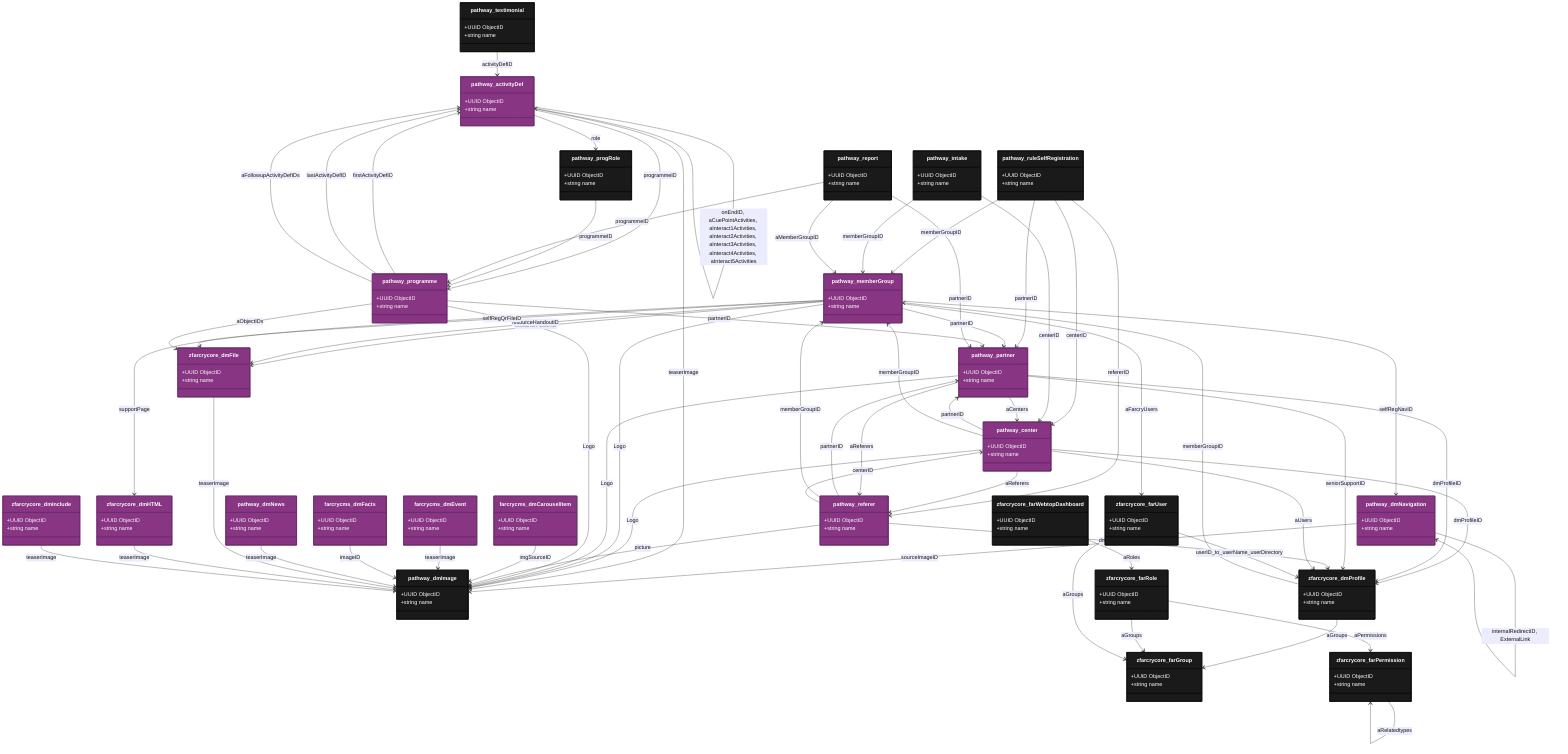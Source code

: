 classDiagram
    %% Parameters:
%%   Focus: dmImage
%%   Domains: provider
%%   Chart Type: Class
    class pathway_ruleSelfRegistration {
        +UUID ObjectID
        +string name
    }

    class pathway_dmImage {
        +UUID ObjectID
        +string name
    }

    class pathway_dmNavigation {
        +UUID ObjectID
        +string name
    }

    class pathway_dmNews {
        +UUID ObjectID
        +string name
    }

    class pathway_activityDef {
        +UUID ObjectID
        +string name
    }

    class pathway_center {
        +UUID ObjectID
        +string name
    }

    class pathway_intake {
        +UUID ObjectID
        +string name
    }

    class pathway_memberGroup {
        +UUID ObjectID
        +string name
    }

    class pathway_partner {
        +UUID ObjectID
        +string name
    }

    class pathway_programme {
        +UUID ObjectID
        +string name
    }

    class pathway_progRole {
        +UUID ObjectID
        +string name
    }

    class pathway_referer {
        +UUID ObjectID
        +string name
    }

    class pathway_report {
        +UUID ObjectID
        +string name
    }

    class pathway_testimonial {
        +UUID ObjectID
        +string name
    }

    class farcrycms_dmCarouselItem {
        +UUID ObjectID
        +string name
    }

    class farcrycms_dmEvent {
        +UUID ObjectID
        +string name
    }

    class farcrycms_dmFacts {
        +UUID ObjectID
        +string name
    }

    class zfarcrycore_dmFile {
        +UUID ObjectID
        +string name
    }

    class zfarcrycore_dmHTML {
        +UUID ObjectID
        +string name
    }

    class zfarcrycore_dmInclude {
        +UUID ObjectID
        +string name
    }

    class zfarcrycore_dmProfile {
        +UUID ObjectID
        +string name
    }

    class zfarcrycore_farGroup {
        +UUID ObjectID
        +string name
    }

    class zfarcrycore_farPermission {
        +UUID ObjectID
        +string name
    }

    class zfarcrycore_farRole {
        +UUID ObjectID
        +string name
    }

    class zfarcrycore_farUser {
        +UUID ObjectID
        +string name
    }

    class zfarcrycore_farWebtopDashboard {
        +UUID ObjectID
        +string name
    }

    pathway_ruleSelfRegistration --> pathway_memberGroup : memberGroupID
    pathway_ruleSelfRegistration --> pathway_partner : partnerID
    pathway_ruleSelfRegistration --> pathway_center : centerID
    pathway_ruleSelfRegistration --> pathway_referer : refererID
    pathway_dmNavigation --> pathway_dmImage : sourceImageID
    pathway_activityDef --> pathway_programme : programmeID
    pathway_activityDef --> pathway_dmImage : teaserImage
    pathway_activityDef --> pathway_progRole : role
    pathway_center --> pathway_dmImage : Logo
    pathway_center --> zfarcrycore_dmProfile : dmProfileID
    pathway_center --> pathway_partner : partnerID
    pathway_center --> pathway_memberGroup : memberGroupID
    pathway_intake --> pathway_memberGroup : memberGroupID
    pathway_intake --> pathway_center : centerID
    pathway_memberGroup --> pathway_partner : partnerID
    pathway_memberGroup --> pathway_dmImage : Logo
    pathway_memberGroup --> zfarcrycore_dmFile : resourcePosterID
    pathway_memberGroup --> zfarcrycore_dmFile : resourceHandoutID
    pathway_memberGroup --> zfarcrycore_dmHTML : supportPage
    pathway_memberGroup --> pathway_dmNavigation : selfRegNavID
    pathway_memberGroup --> zfarcrycore_dmFile : selfRegQrFileID
    pathway_partner --> pathway_dmImage : Logo
    pathway_partner --> zfarcrycore_dmProfile : dmProfileID
    pathway_partner --> zfarcrycore_dmProfile : seniorSupportID
    pathway_programme --> pathway_partner : partnerID
    pathway_programme --> pathway_dmImage : Logo
    pathway_programme --> pathway_activityDef : firstActivityDefID
    pathway_programme --> pathway_activityDef : lastActivityDefID
    pathway_progRole --> pathway_programme : programmeID
    pathway_referer --> pathway_dmImage : picture
    pathway_referer --> zfarcrycore_dmProfile : dmProfileID
    pathway_referer --> pathway_partner : partnerID
    pathway_referer --> pathway_memberGroup : memberGroupID
    pathway_referer --> pathway_center : centerID
    pathway_report --> pathway_programme : programmeID
    pathway_report --> pathway_partner : partnerID
    pathway_testimonial --> pathway_activityDef : activityDefID
    farcrycms_dmCarouselItem --> pathway_dmImage : imgSourceID
    farcrycms_dmEvent --> pathway_dmImage : teaserImage
    farcrycms_dmFacts --> pathway_dmImage : imageID
    pathway_dmNews --> pathway_dmImage : teaserImage
    zfarcrycore_dmFile --> pathway_dmImage : teaserImage
    zfarcrycore_dmHTML --> pathway_dmImage : teaserImage
    zfarcrycore_dmInclude --> pathway_dmImage : teaserImage
    zfarcrycore_dmProfile --> pathway_memberGroup : memberGroupID
    pathway_center --> zfarcrycore_dmProfile : aUsers
    pathway_center --> pathway_referer : aReferers
    pathway_memberGroup --> zfarcrycore_farUser : aFarcryUsers
    pathway_partner --> pathway_center : aCenters
    pathway_partner --> pathway_referer : aReferers
    pathway_programme --> pathway_activityDef : aFollowupActivityDefIDs
    pathway_programme --> zfarcrycore_dmFile : aObjectIDs
    pathway_report --> pathway_memberGroup : aMemberGroupID
    zfarcrycore_dmProfile --> zfarcrycore_farGroup : aGroups
    zfarcrycore_farRole --> zfarcrycore_farGroup : aGroups
    zfarcrycore_farRole --> zfarcrycore_farPermission : aPermissions
    zfarcrycore_farUser --> zfarcrycore_farGroup : aGroups
    zfarcrycore_farWebtopDashboard --> zfarcrycore_farRole : aRoles
    pathway_activityDef --> pathway_activityDef : onEndID, aCuePointActivities, aInteract1Activities, aInteract2Activities, aInteract3Activities, aInteract4Activities, aInteract5Activities
    zfarcrycore_farPermission --> zfarcrycore_farPermission : aRelatedtypes
    pathway_dmNavigation --> pathway_dmNavigation : internalRedirectID, ExternalLink

    %% Special Joins
    zfarcrycore_farUser --> zfarcrycore_dmProfile : userID_to_userName_userDirectory
    %% End Special Joins


    %% Entity Styling
    style pathway_ruleSelfRegistration fill:#1a1a1a,stroke:#0d0d0d,stroke-width:2px,color:#fff
    style pathway_dmImage fill:#1a1a1a,stroke:#0d0d0d,stroke-width:2px,color:#fff
    style pathway_dmNavigation fill:#883583,stroke:#6a2a6a,stroke-width:2px,color:#fff
    style pathway_dmNews fill:#883583,stroke:#6a2a6a,stroke-width:2px,color:#fff
    style pathway_activityDef fill:#883583,stroke:#6a2a6a,stroke-width:2px,color:#fff
    style pathway_center fill:#883583,stroke:#6a2a6a,stroke-width:2px,color:#fff
    style pathway_intake fill:#1a1a1a,stroke:#0d0d0d,stroke-width:2px,color:#fff
    style pathway_memberGroup fill:#883583,stroke:#6a2a6a,stroke-width:2px,color:#fff
    style pathway_partner fill:#883583,stroke:#6a2a6a,stroke-width:2px,color:#fff
    style pathway_programme fill:#883583,stroke:#6a2a6a,stroke-width:2px,color:#fff
    style pathway_progRole fill:#1a1a1a,stroke:#0d0d0d,stroke-width:2px,color:#fff
    style pathway_referer fill:#883583,stroke:#6a2a6a,stroke-width:2px,color:#fff
    style pathway_report fill:#1a1a1a,stroke:#0d0d0d,stroke-width:2px,color:#fff
    style pathway_testimonial fill:#1a1a1a,stroke:#0d0d0d,stroke-width:2px,color:#fff
    style farcrycms_dmCarouselItem fill:#883583,stroke:#6a2a6a,stroke-width:2px,color:#fff
    style farcrycms_dmEvent fill:#883583,stroke:#6a2a6a,stroke-width:2px,color:#fff
    style farcrycms_dmFacts fill:#883583,stroke:#6a2a6a,stroke-width:2px,color:#fff
    style zfarcrycore_dmFile fill:#883583,stroke:#6a2a6a,stroke-width:2px,color:#fff
    style zfarcrycore_dmHTML fill:#883583,stroke:#6a2a6a,stroke-width:2px,color:#fff
    style zfarcrycore_dmInclude fill:#883583,stroke:#6a2a6a,stroke-width:2px,color:#fff
    style zfarcrycore_dmProfile fill:#1a1a1a,stroke:#0d0d0d,stroke-width:2px,color:#fff
    style zfarcrycore_farGroup fill:#1a1a1a,stroke:#0d0d0d,stroke-width:2px,color:#fff
    style zfarcrycore_farPermission fill:#1a1a1a,stroke:#0d0d0d,stroke-width:2px,color:#fff
    style zfarcrycore_farRole fill:#1a1a1a,stroke:#0d0d0d,stroke-width:2px,color:#fff
    style zfarcrycore_farUser fill:#1a1a1a,stroke:#0d0d0d,stroke-width:2px,color:#fff
    style zfarcrycore_farWebtopDashboard fill:#1a1a1a,stroke:#0d0d0d,stroke-width:2px,color:#fff